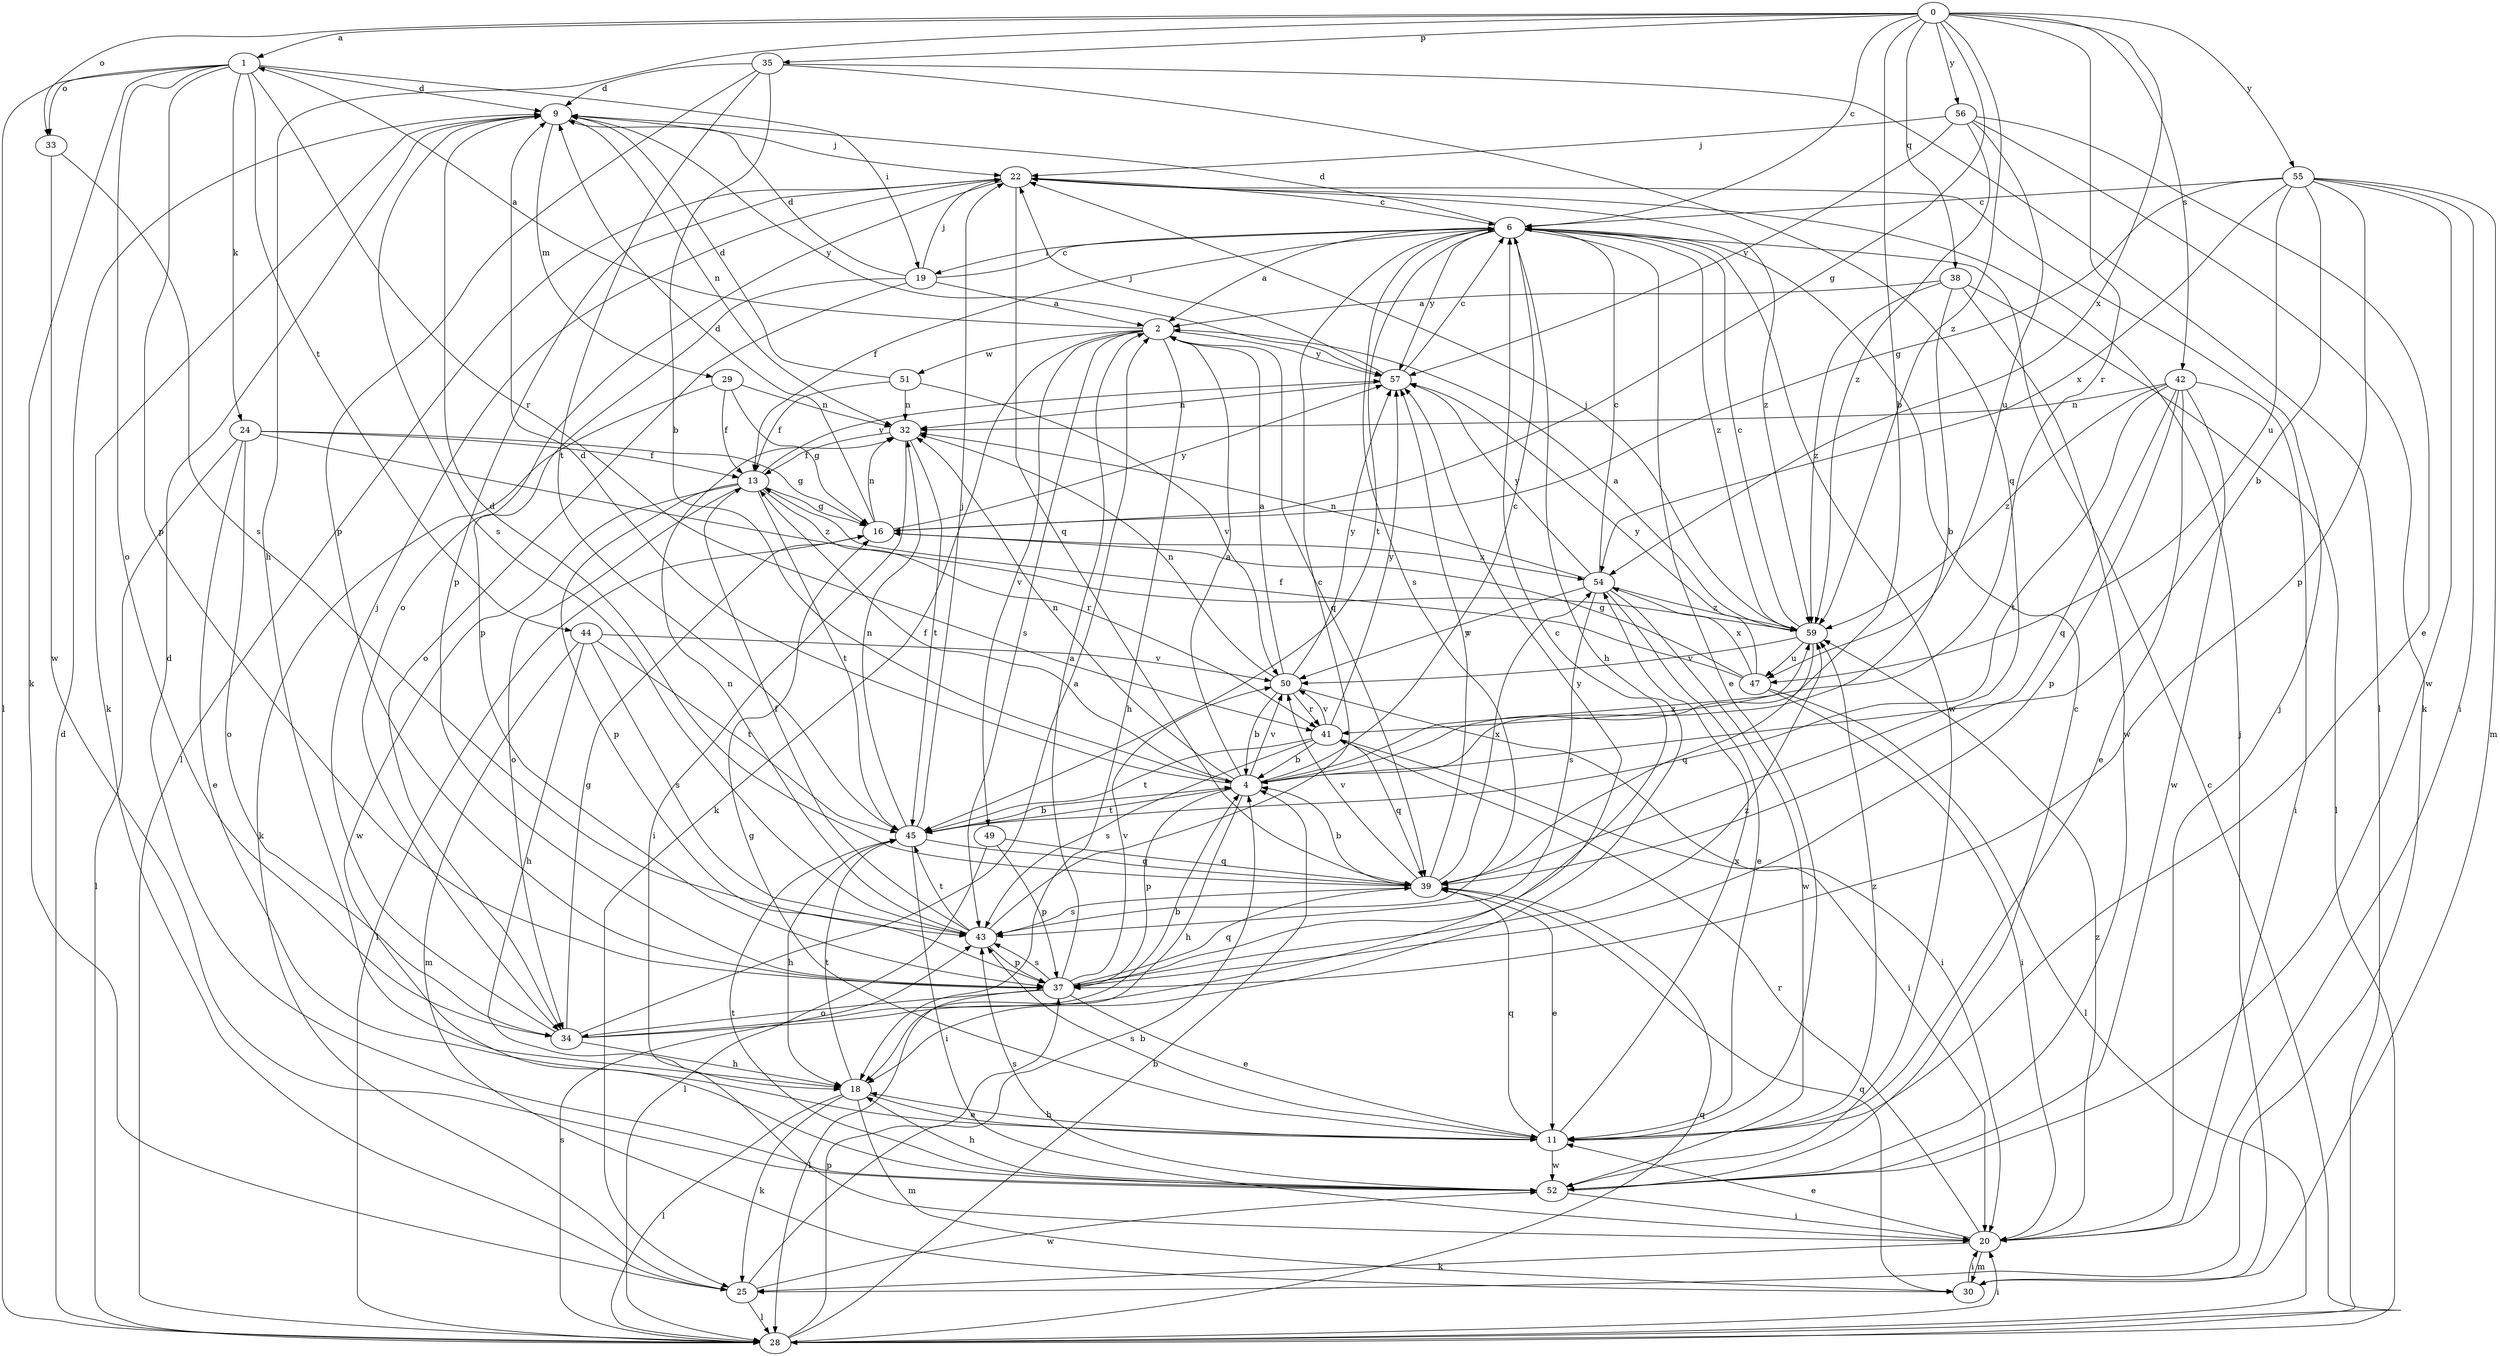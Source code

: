 strict digraph  {
0;
1;
2;
4;
6;
9;
11;
13;
16;
18;
19;
20;
22;
24;
25;
28;
29;
30;
32;
33;
34;
35;
37;
38;
39;
41;
42;
43;
44;
45;
47;
49;
50;
51;
52;
54;
55;
56;
57;
59;
0 -> 1  [label=a];
0 -> 4  [label=b];
0 -> 6  [label=c];
0 -> 16  [label=g];
0 -> 18  [label=h];
0 -> 33  [label=o];
0 -> 35  [label=p];
0 -> 38  [label=q];
0 -> 41  [label=r];
0 -> 42  [label=s];
0 -> 54  [label=x];
0 -> 55  [label=y];
0 -> 56  [label=y];
0 -> 59  [label=z];
1 -> 9  [label=d];
1 -> 19  [label=i];
1 -> 24  [label=k];
1 -> 25  [label=k];
1 -> 28  [label=l];
1 -> 33  [label=o];
1 -> 34  [label=o];
1 -> 37  [label=p];
1 -> 41  [label=r];
1 -> 44  [label=t];
2 -> 1  [label=a];
2 -> 18  [label=h];
2 -> 25  [label=k];
2 -> 39  [label=q];
2 -> 43  [label=s];
2 -> 49  [label=v];
2 -> 51  [label=w];
2 -> 57  [label=y];
4 -> 2  [label=a];
4 -> 6  [label=c];
4 -> 9  [label=d];
4 -> 13  [label=f];
4 -> 18  [label=h];
4 -> 32  [label=n];
4 -> 37  [label=p];
4 -> 45  [label=t];
4 -> 50  [label=v];
4 -> 59  [label=z];
6 -> 2  [label=a];
6 -> 9  [label=d];
6 -> 11  [label=e];
6 -> 13  [label=f];
6 -> 18  [label=h];
6 -> 19  [label=i];
6 -> 43  [label=s];
6 -> 45  [label=t];
6 -> 52  [label=w];
6 -> 57  [label=y];
6 -> 59  [label=z];
9 -> 22  [label=j];
9 -> 25  [label=k];
9 -> 29  [label=m];
9 -> 32  [label=n];
9 -> 43  [label=s];
9 -> 57  [label=y];
11 -> 16  [label=g];
11 -> 18  [label=h];
11 -> 39  [label=q];
11 -> 43  [label=s];
11 -> 52  [label=w];
11 -> 54  [label=x];
11 -> 59  [label=z];
13 -> 16  [label=g];
13 -> 34  [label=o];
13 -> 37  [label=p];
13 -> 41  [label=r];
13 -> 45  [label=t];
13 -> 52  [label=w];
13 -> 57  [label=y];
16 -> 9  [label=d];
16 -> 28  [label=l];
16 -> 32  [label=n];
16 -> 54  [label=x];
16 -> 57  [label=y];
18 -> 11  [label=e];
18 -> 25  [label=k];
18 -> 28  [label=l];
18 -> 30  [label=m];
18 -> 45  [label=t];
19 -> 2  [label=a];
19 -> 6  [label=c];
19 -> 9  [label=d];
19 -> 22  [label=j];
19 -> 34  [label=o];
19 -> 37  [label=p];
20 -> 11  [label=e];
20 -> 22  [label=j];
20 -> 25  [label=k];
20 -> 30  [label=m];
20 -> 41  [label=r];
20 -> 59  [label=z];
22 -> 6  [label=c];
22 -> 28  [label=l];
22 -> 34  [label=o];
22 -> 37  [label=p];
22 -> 39  [label=q];
22 -> 59  [label=z];
24 -> 11  [label=e];
24 -> 13  [label=f];
24 -> 16  [label=g];
24 -> 28  [label=l];
24 -> 34  [label=o];
24 -> 59  [label=z];
25 -> 4  [label=b];
25 -> 28  [label=l];
25 -> 52  [label=w];
28 -> 4  [label=b];
28 -> 6  [label=c];
28 -> 9  [label=d];
28 -> 20  [label=i];
28 -> 37  [label=p];
28 -> 39  [label=q];
28 -> 43  [label=s];
29 -> 13  [label=f];
29 -> 16  [label=g];
29 -> 25  [label=k];
29 -> 32  [label=n];
30 -> 20  [label=i];
30 -> 22  [label=j];
30 -> 39  [label=q];
32 -> 13  [label=f];
32 -> 20  [label=i];
32 -> 45  [label=t];
33 -> 43  [label=s];
33 -> 52  [label=w];
34 -> 2  [label=a];
34 -> 4  [label=b];
34 -> 6  [label=c];
34 -> 16  [label=g];
34 -> 18  [label=h];
34 -> 22  [label=j];
35 -> 4  [label=b];
35 -> 9  [label=d];
35 -> 28  [label=l];
35 -> 37  [label=p];
35 -> 39  [label=q];
35 -> 45  [label=t];
37 -> 2  [label=a];
37 -> 11  [label=e];
37 -> 28  [label=l];
37 -> 34  [label=o];
37 -> 39  [label=q];
37 -> 43  [label=s];
37 -> 50  [label=v];
37 -> 57  [label=y];
37 -> 59  [label=z];
38 -> 2  [label=a];
38 -> 4  [label=b];
38 -> 28  [label=l];
38 -> 52  [label=w];
38 -> 59  [label=z];
39 -> 4  [label=b];
39 -> 9  [label=d];
39 -> 11  [label=e];
39 -> 43  [label=s];
39 -> 50  [label=v];
39 -> 54  [label=x];
39 -> 57  [label=y];
41 -> 4  [label=b];
41 -> 20  [label=i];
41 -> 39  [label=q];
41 -> 43  [label=s];
41 -> 45  [label=t];
41 -> 50  [label=v];
41 -> 57  [label=y];
42 -> 11  [label=e];
42 -> 20  [label=i];
42 -> 32  [label=n];
42 -> 37  [label=p];
42 -> 39  [label=q];
42 -> 45  [label=t];
42 -> 52  [label=w];
42 -> 59  [label=z];
43 -> 6  [label=c];
43 -> 13  [label=f];
43 -> 32  [label=n];
43 -> 37  [label=p];
43 -> 45  [label=t];
44 -> 18  [label=h];
44 -> 30  [label=m];
44 -> 43  [label=s];
44 -> 45  [label=t];
44 -> 50  [label=v];
45 -> 4  [label=b];
45 -> 18  [label=h];
45 -> 20  [label=i];
45 -> 22  [label=j];
45 -> 32  [label=n];
45 -> 39  [label=q];
47 -> 13  [label=f];
47 -> 16  [label=g];
47 -> 20  [label=i];
47 -> 28  [label=l];
47 -> 54  [label=x];
47 -> 57  [label=y];
49 -> 28  [label=l];
49 -> 37  [label=p];
49 -> 39  [label=q];
50 -> 2  [label=a];
50 -> 4  [label=b];
50 -> 20  [label=i];
50 -> 32  [label=n];
50 -> 41  [label=r];
50 -> 57  [label=y];
51 -> 9  [label=d];
51 -> 13  [label=f];
51 -> 32  [label=n];
51 -> 50  [label=v];
52 -> 6  [label=c];
52 -> 9  [label=d];
52 -> 18  [label=h];
52 -> 20  [label=i];
52 -> 43  [label=s];
52 -> 45  [label=t];
54 -> 6  [label=c];
54 -> 11  [label=e];
54 -> 32  [label=n];
54 -> 43  [label=s];
54 -> 50  [label=v];
54 -> 52  [label=w];
54 -> 57  [label=y];
54 -> 59  [label=z];
55 -> 4  [label=b];
55 -> 6  [label=c];
55 -> 16  [label=g];
55 -> 20  [label=i];
55 -> 30  [label=m];
55 -> 37  [label=p];
55 -> 47  [label=u];
55 -> 52  [label=w];
55 -> 54  [label=x];
56 -> 11  [label=e];
56 -> 22  [label=j];
56 -> 25  [label=k];
56 -> 47  [label=u];
56 -> 57  [label=y];
56 -> 59  [label=z];
57 -> 6  [label=c];
57 -> 22  [label=j];
57 -> 32  [label=n];
59 -> 2  [label=a];
59 -> 6  [label=c];
59 -> 22  [label=j];
59 -> 39  [label=q];
59 -> 47  [label=u];
59 -> 50  [label=v];
}
